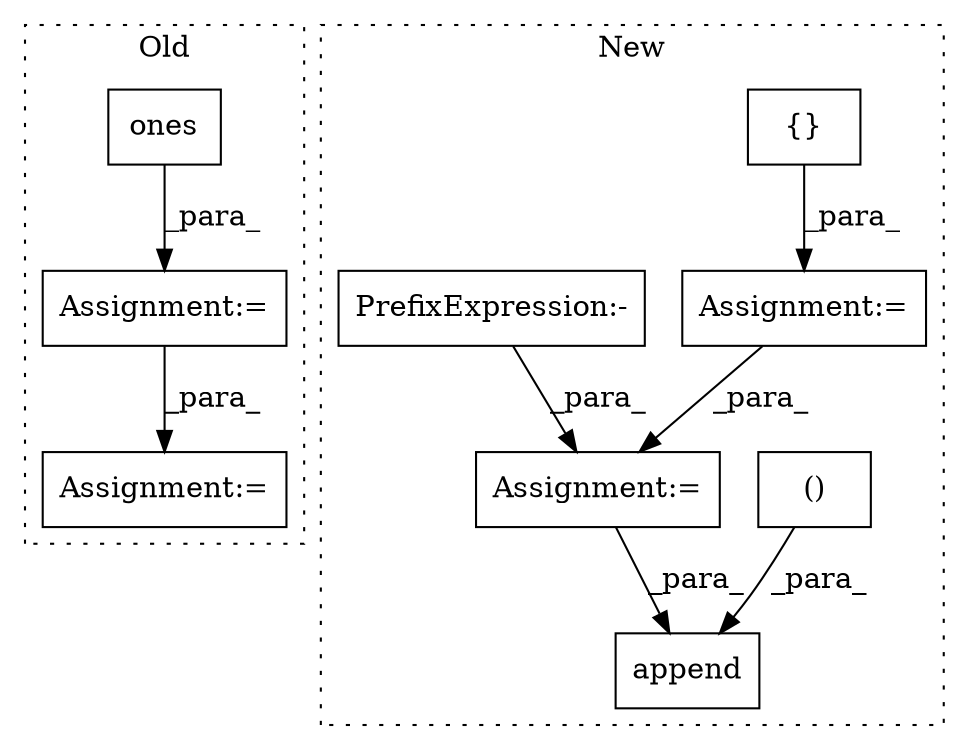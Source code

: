 digraph G {
subgraph cluster0 {
1 [label="ones" a="32" s="7232,7261" l="5,1" shape="box"];
3 [label="Assignment:=" a="7" s="7316" l="2" shape="box"];
4 [label="Assignment:=" a="7" s="7225" l="1" shape="box"];
label = "Old";
style="dotted";
}
subgraph cluster1 {
2 [label="append" a="32" s="8129,8144" l="7,1" shape="box"];
5 [label="()" a="106" s="7742" l="15" shape="box"];
6 [label="{}" a="4" s="7887,7910" l="1,1" shape="box"];
7 [label="PrefixExpression:-" a="38" s="8004" l="1" shape="box"];
8 [label="Assignment:=" a="7" s="7986" l="1" shape="box"];
9 [label="Assignment:=" a="7" s="7861" l="1" shape="box"];
label = "New";
style="dotted";
}
1 -> 4 [label="_para_"];
4 -> 3 [label="_para_"];
5 -> 2 [label="_para_"];
6 -> 9 [label="_para_"];
7 -> 8 [label="_para_"];
8 -> 2 [label="_para_"];
9 -> 8 [label="_para_"];
}
